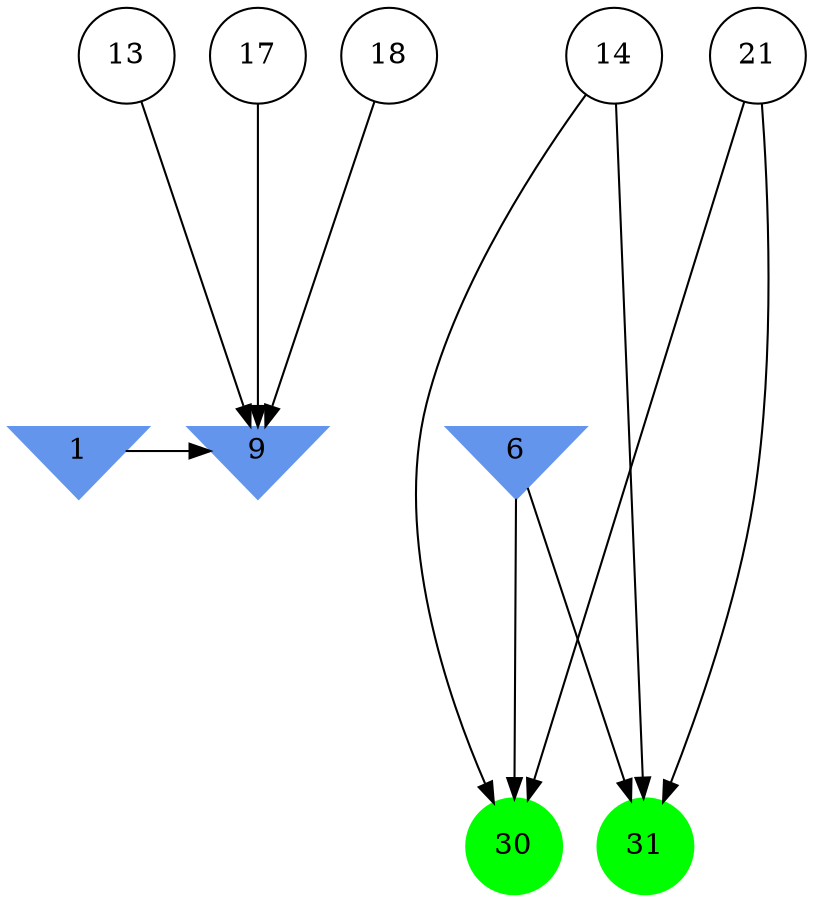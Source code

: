 digraph brain {
	ranksep=2.0;
	1 [shape=invtriangle,style=filled,color=cornflowerblue];
	6 [shape=invtriangle,style=filled,color=cornflowerblue];
	9 [shape=invtriangle,style=filled,color=cornflowerblue];
	13 [shape=circle,color=black];
	14 [shape=circle,color=black];
	17 [shape=circle,color=black];
	18 [shape=circle,color=black];
	21 [shape=circle,color=black];
	30 [shape=circle,style=filled,color=green];
	31 [shape=circle,style=filled,color=green];
	18	->	9;
	13	->	9;
	17	->	9;
	1	->	9;
	6	->	31;
	6	->	30;
	14	->	31;
	14	->	30;
	21	->	31;
	21	->	30;
	{ rank=same; 1; 6; 9; }
	{ rank=same; 13; 14; 17; 18; 21; }
	{ rank=same; 30; 31; }
}
